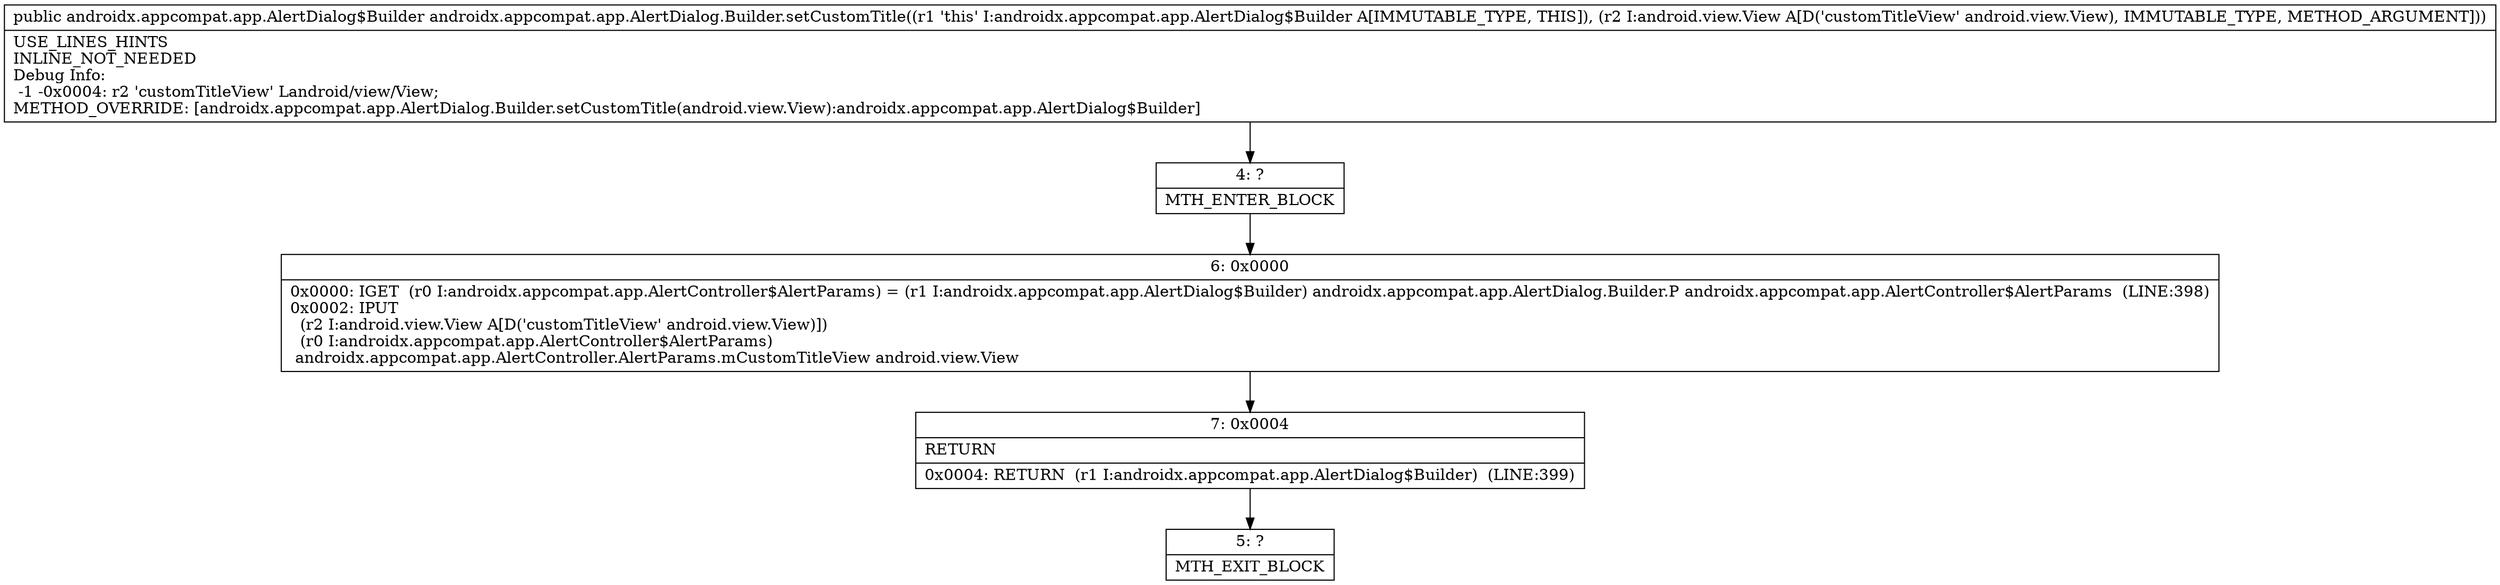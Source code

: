 digraph "CFG forandroidx.appcompat.app.AlertDialog.Builder.setCustomTitle(Landroid\/view\/View;)Landroidx\/appcompat\/app\/AlertDialog$Builder;" {
Node_4 [shape=record,label="{4\:\ ?|MTH_ENTER_BLOCK\l}"];
Node_6 [shape=record,label="{6\:\ 0x0000|0x0000: IGET  (r0 I:androidx.appcompat.app.AlertController$AlertParams) = (r1 I:androidx.appcompat.app.AlertDialog$Builder) androidx.appcompat.app.AlertDialog.Builder.P androidx.appcompat.app.AlertController$AlertParams  (LINE:398)\l0x0002: IPUT  \l  (r2 I:android.view.View A[D('customTitleView' android.view.View)])\l  (r0 I:androidx.appcompat.app.AlertController$AlertParams)\l androidx.appcompat.app.AlertController.AlertParams.mCustomTitleView android.view.View \l}"];
Node_7 [shape=record,label="{7\:\ 0x0004|RETURN\l|0x0004: RETURN  (r1 I:androidx.appcompat.app.AlertDialog$Builder)  (LINE:399)\l}"];
Node_5 [shape=record,label="{5\:\ ?|MTH_EXIT_BLOCK\l}"];
MethodNode[shape=record,label="{public androidx.appcompat.app.AlertDialog$Builder androidx.appcompat.app.AlertDialog.Builder.setCustomTitle((r1 'this' I:androidx.appcompat.app.AlertDialog$Builder A[IMMUTABLE_TYPE, THIS]), (r2 I:android.view.View A[D('customTitleView' android.view.View), IMMUTABLE_TYPE, METHOD_ARGUMENT]))  | USE_LINES_HINTS\lINLINE_NOT_NEEDED\lDebug Info:\l  \-1 \-0x0004: r2 'customTitleView' Landroid\/view\/View;\lMETHOD_OVERRIDE: [androidx.appcompat.app.AlertDialog.Builder.setCustomTitle(android.view.View):androidx.appcompat.app.AlertDialog$Builder]\l}"];
MethodNode -> Node_4;Node_4 -> Node_6;
Node_6 -> Node_7;
Node_7 -> Node_5;
}

